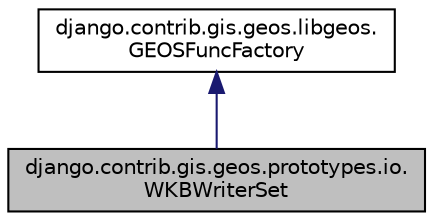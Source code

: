 digraph "django.contrib.gis.geos.prototypes.io.WKBWriterSet"
{
 // LATEX_PDF_SIZE
  edge [fontname="Helvetica",fontsize="10",labelfontname="Helvetica",labelfontsize="10"];
  node [fontname="Helvetica",fontsize="10",shape=record];
  Node1 [label="django.contrib.gis.geos.prototypes.io.\lWKBWriterSet",height=0.2,width=0.4,color="black", fillcolor="grey75", style="filled", fontcolor="black",tooltip=" "];
  Node2 -> Node1 [dir="back",color="midnightblue",fontsize="10",style="solid"];
  Node2 [label="django.contrib.gis.geos.libgeos.\lGEOSFuncFactory",height=0.2,width=0.4,color="black", fillcolor="white", style="filled",URL="$classdjango_1_1contrib_1_1gis_1_1geos_1_1libgeos_1_1_g_e_o_s_func_factory.html",tooltip=" "];
}
